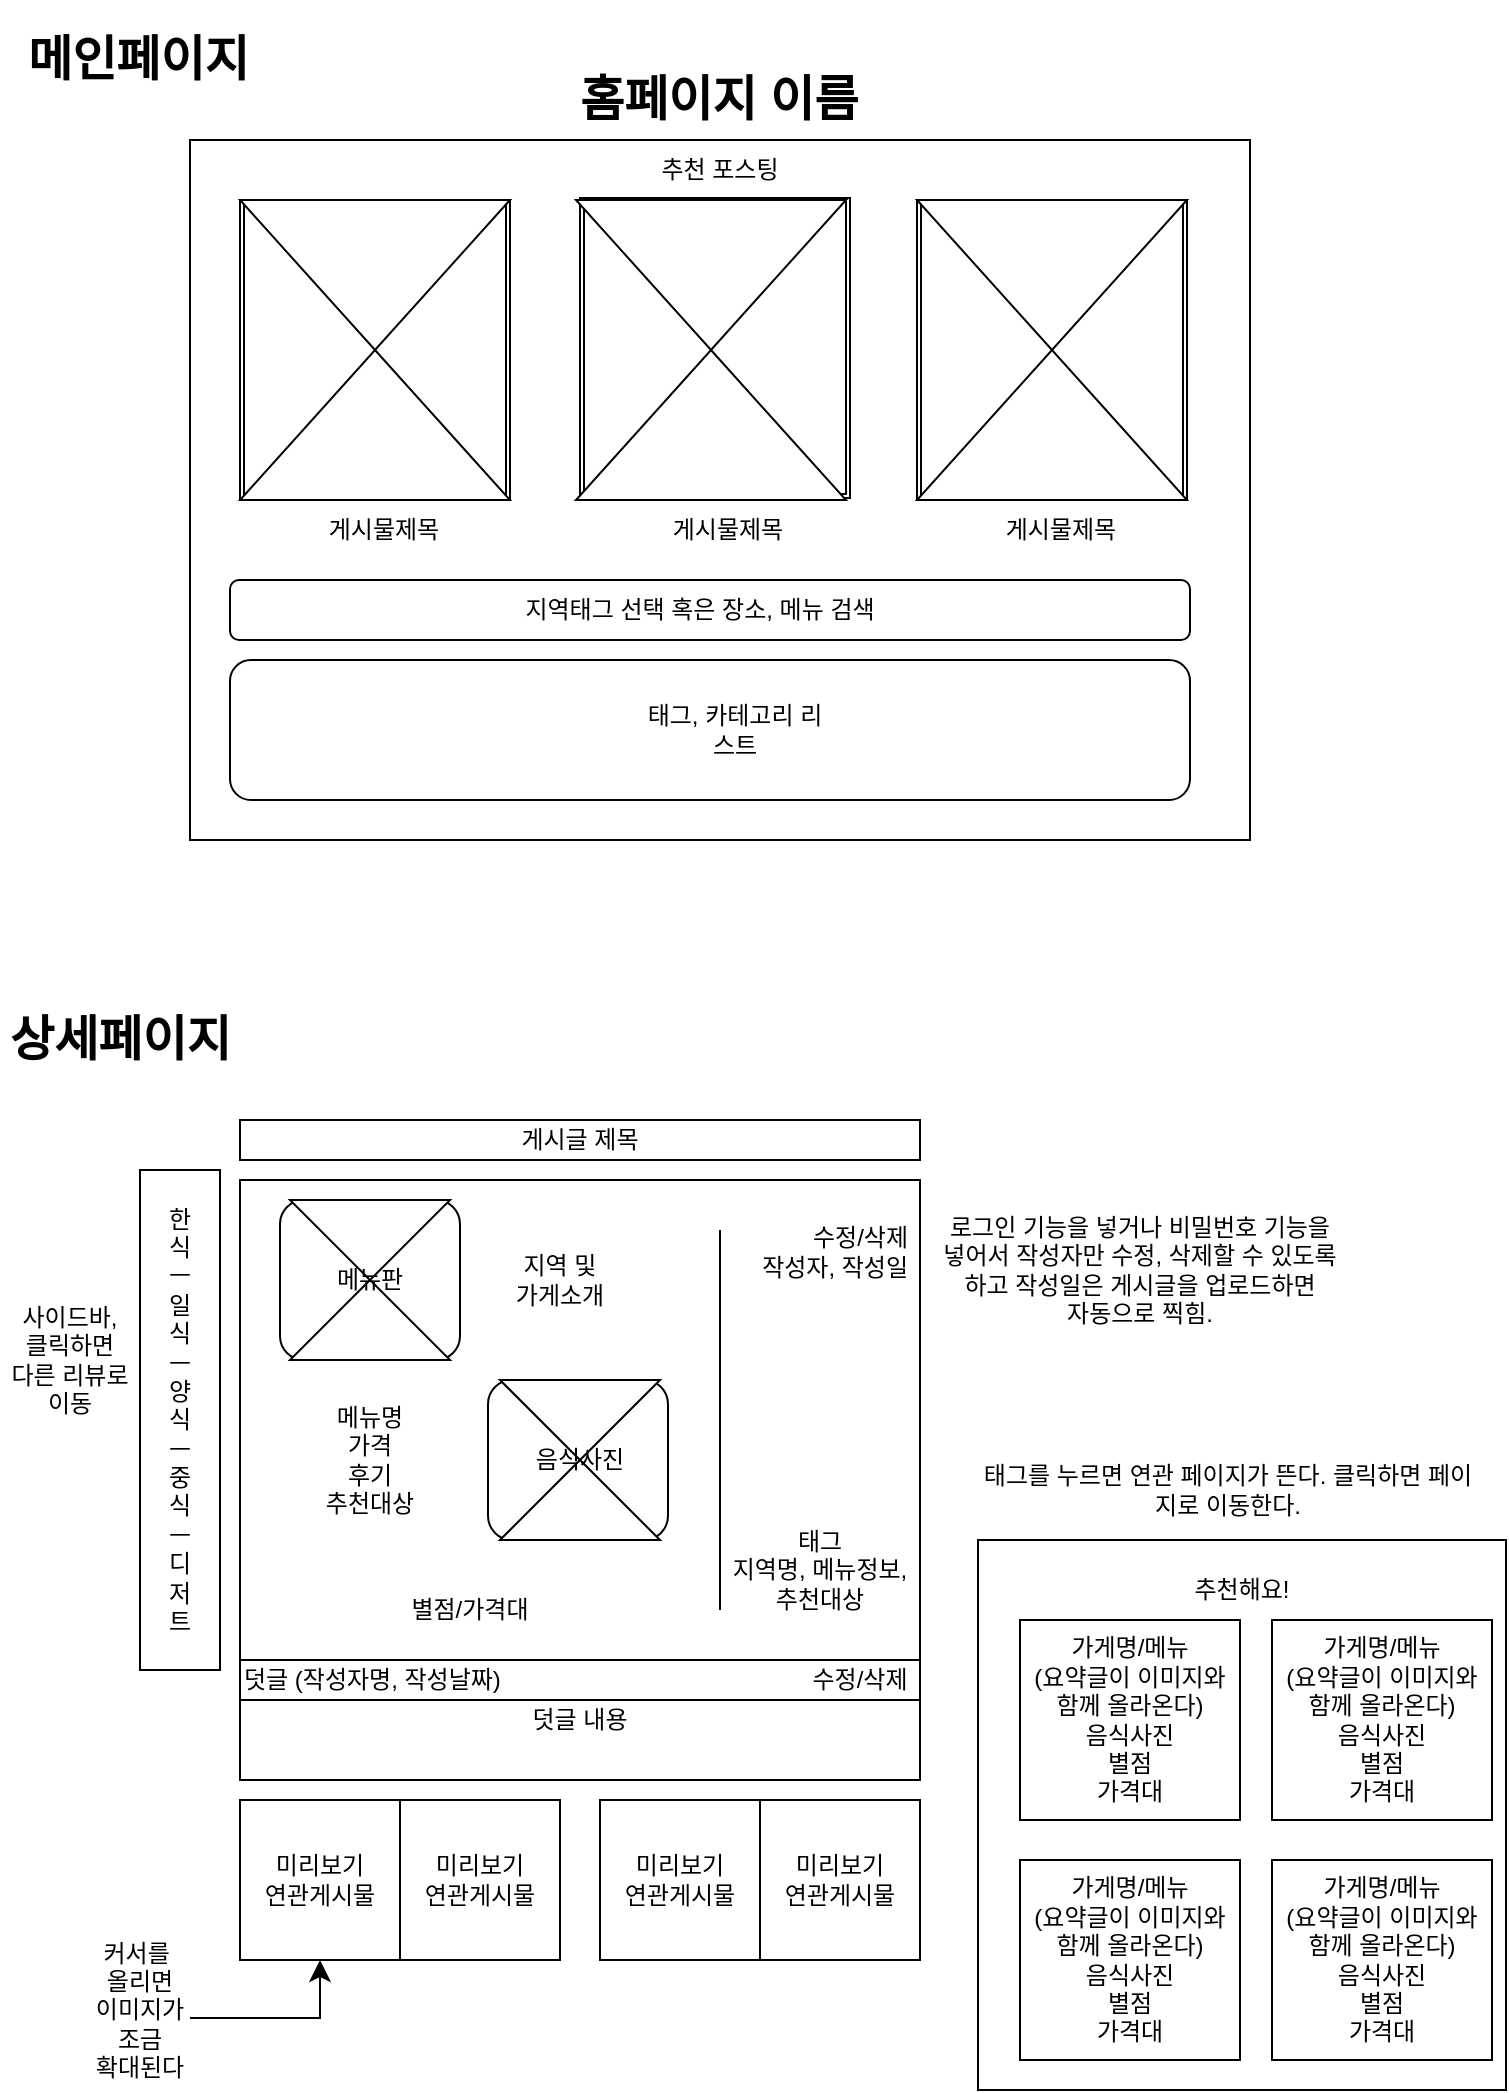 <mxfile version="22.1.17" type="github">
  <diagram name="페이지-1" id="6mVrtvFzZ4gnA3ImutVb">
    <mxGraphModel dx="1388" dy="1934" grid="1" gridSize="10" guides="1" tooltips="1" connect="1" arrows="1" fold="1" page="1" pageScale="1" pageWidth="827" pageHeight="1169" math="0" shadow="0">
      <root>
        <mxCell id="0" />
        <mxCell id="1" parent="0" />
        <mxCell id="kYVTN074ycTZ72f14qLE-35" value="" style="rounded=0;whiteSpace=wrap;html=1;" vertex="1" parent="1">
          <mxGeometry x="157" y="-560" width="340" height="240" as="geometry" />
        </mxCell>
        <mxCell id="kYVTN074ycTZ72f14qLE-36" value="" style="rounded=1;whiteSpace=wrap;html=1;" vertex="1" parent="1">
          <mxGeometry x="281" y="-460" width="90" height="80" as="geometry" />
        </mxCell>
        <mxCell id="kYVTN074ycTZ72f14qLE-37" value="" style="rounded=0;whiteSpace=wrap;html=1;" vertex="1" parent="1">
          <mxGeometry x="107" y="-565" width="40" height="250" as="geometry" />
        </mxCell>
        <mxCell id="kYVTN074ycTZ72f14qLE-38" value="한&lt;br&gt;식&lt;br&gt;ㅡ&lt;br&gt;일&lt;br&gt;식&lt;br&gt;ㅡ&lt;br&gt;양&lt;br&gt;식&lt;br&gt;ㅡ&lt;br&gt;중&lt;br&gt;식&lt;br&gt;ㅡ&lt;br&gt;디&lt;br&gt;저&lt;br&gt;트" style="text;html=1;strokeColor=none;fillColor=none;align=center;verticalAlign=middle;whiteSpace=wrap;rounded=0;" vertex="1" parent="1">
          <mxGeometry x="97" y="-455" width="60" height="30" as="geometry" />
        </mxCell>
        <mxCell id="kYVTN074ycTZ72f14qLE-39" value="게시글 제목" style="rounded=0;whiteSpace=wrap;html=1;" vertex="1" parent="1">
          <mxGeometry x="157" y="-590" width="340" height="20" as="geometry" />
        </mxCell>
        <mxCell id="kYVTN074ycTZ72f14qLE-40" value="덧글 내용" style="rounded=0;whiteSpace=wrap;html=1;" vertex="1" parent="1">
          <mxGeometry x="157" y="-320" width="340" height="60" as="geometry" />
        </mxCell>
        <mxCell id="kYVTN074ycTZ72f14qLE-41" value="덧글 (작성자명, 작성날짜)" style="rounded=0;whiteSpace=wrap;html=1;align=left;" vertex="1" parent="1">
          <mxGeometry x="157" y="-320" width="340" height="20" as="geometry" />
        </mxCell>
        <mxCell id="kYVTN074ycTZ72f14qLE-42" value="수정/삭제" style="text;html=1;strokeColor=none;fillColor=none;align=center;verticalAlign=middle;whiteSpace=wrap;rounded=0;" vertex="1" parent="1">
          <mxGeometry x="437" y="-325" width="60" height="30" as="geometry" />
        </mxCell>
        <mxCell id="kYVTN074ycTZ72f14qLE-43" value="" style="rounded=1;whiteSpace=wrap;html=1;" vertex="1" parent="1">
          <mxGeometry x="177" y="-550" width="90" height="80" as="geometry" />
        </mxCell>
        <mxCell id="kYVTN074ycTZ72f14qLE-44" value="" style="shape=collate;whiteSpace=wrap;html=1;" vertex="1" parent="1">
          <mxGeometry x="182" y="-550" width="80" height="80" as="geometry" />
        </mxCell>
        <mxCell id="kYVTN074ycTZ72f14qLE-45" value="메뉴판" style="text;html=1;strokeColor=none;fillColor=none;align=center;verticalAlign=middle;whiteSpace=wrap;rounded=0;" vertex="1" parent="1">
          <mxGeometry x="192" y="-525" width="60" height="30" as="geometry" />
        </mxCell>
        <mxCell id="kYVTN074ycTZ72f14qLE-46" value="메뉴명&lt;br&gt;가격&lt;br&gt;후기&lt;br&gt;추천대상" style="text;html=1;strokeColor=none;fillColor=none;align=center;verticalAlign=middle;whiteSpace=wrap;rounded=0;" vertex="1" parent="1">
          <mxGeometry x="192" y="-435" width="60" height="30" as="geometry" />
        </mxCell>
        <mxCell id="kYVTN074ycTZ72f14qLE-47" value="" style="shape=collate;whiteSpace=wrap;html=1;" vertex="1" parent="1">
          <mxGeometry x="287" y="-460" width="80" height="80" as="geometry" />
        </mxCell>
        <mxCell id="kYVTN074ycTZ72f14qLE-48" value="음식사진" style="text;html=1;strokeColor=none;fillColor=none;align=center;verticalAlign=middle;whiteSpace=wrap;rounded=0;" vertex="1" parent="1">
          <mxGeometry x="297" y="-435" width="60" height="30" as="geometry" />
        </mxCell>
        <mxCell id="kYVTN074ycTZ72f14qLE-49" value="지역 및 &lt;br&gt;가게소개" style="text;html=1;strokeColor=none;fillColor=none;align=center;verticalAlign=middle;whiteSpace=wrap;rounded=0;" vertex="1" parent="1">
          <mxGeometry x="287" y="-525" width="60" height="30" as="geometry" />
        </mxCell>
        <mxCell id="kYVTN074ycTZ72f14qLE-50" value="별점/가격대" style="text;html=1;strokeColor=none;fillColor=none;align=center;verticalAlign=middle;whiteSpace=wrap;rounded=0;" vertex="1" parent="1">
          <mxGeometry x="237" y="-360" width="70" height="30" as="geometry" />
        </mxCell>
        <mxCell id="kYVTN074ycTZ72f14qLE-51" value="" style="endArrow=none;html=1;rounded=0;" edge="1" parent="1">
          <mxGeometry width="50" height="50" relative="1" as="geometry">
            <mxPoint x="397" y="-345" as="sourcePoint" />
            <mxPoint x="397" y="-535" as="targetPoint" />
          </mxGeometry>
        </mxCell>
        <mxCell id="kYVTN074ycTZ72f14qLE-52" value="수정/삭제&lt;br&gt;작성자, 작성일" style="text;html=1;strokeColor=none;fillColor=none;align=right;verticalAlign=middle;whiteSpace=wrap;rounded=0;" vertex="1" parent="1">
          <mxGeometry x="403" y="-539" width="90" height="30" as="geometry" />
        </mxCell>
        <mxCell id="kYVTN074ycTZ72f14qLE-53" value="태그&lt;br&gt;지역명, 메뉴정보, 추천대상" style="text;html=1;strokeColor=none;fillColor=none;align=center;verticalAlign=middle;whiteSpace=wrap;rounded=0;" vertex="1" parent="1">
          <mxGeometry x="397" y="-380" width="100" height="30" as="geometry" />
        </mxCell>
        <mxCell id="kYVTN074ycTZ72f14qLE-54" value="미리보기&lt;br&gt;연관게시물" style="whiteSpace=wrap;html=1;aspect=fixed;" vertex="1" parent="1">
          <mxGeometry x="157" y="-250" width="80" height="80" as="geometry" />
        </mxCell>
        <mxCell id="kYVTN074ycTZ72f14qLE-55" value="미리보기&lt;br&gt;연관게시물" style="whiteSpace=wrap;html=1;aspect=fixed;" vertex="1" parent="1">
          <mxGeometry x="337" y="-250" width="80" height="80" as="geometry" />
        </mxCell>
        <mxCell id="kYVTN074ycTZ72f14qLE-56" value="미리보기&lt;br&gt;연관게시물" style="whiteSpace=wrap;html=1;aspect=fixed;" vertex="1" parent="1">
          <mxGeometry x="237" y="-250" width="80" height="80" as="geometry" />
        </mxCell>
        <mxCell id="kYVTN074ycTZ72f14qLE-57" value="미리보기&lt;br&gt;연관게시물" style="whiteSpace=wrap;html=1;aspect=fixed;" vertex="1" parent="1">
          <mxGeometry x="417" y="-250" width="80" height="80" as="geometry" />
        </mxCell>
        <mxCell id="kYVTN074ycTZ72f14qLE-82" value="" style="edgeStyle=segmentEdgeStyle;endArrow=classic;html=1;curved=0;rounded=0;endSize=8;startSize=8;entryX=0.5;entryY=1;entryDx=0;entryDy=0;" edge="1" parent="1" target="kYVTN074ycTZ72f14qLE-54">
          <mxGeometry width="50" height="50" relative="1" as="geometry">
            <mxPoint x="147" y="-141" as="sourcePoint" />
            <mxPoint x="117" y="-141" as="targetPoint" />
            <Array as="points">
              <mxPoint x="132" y="-141" />
              <mxPoint x="197" y="-141" />
            </Array>
          </mxGeometry>
        </mxCell>
        <mxCell id="kYVTN074ycTZ72f14qLE-83" value="커서를&amp;nbsp;&lt;br&gt;올리면&lt;br&gt;이미지가&lt;br&gt;조금&lt;br&gt;확대된다" style="text;html=1;strokeColor=none;fillColor=none;align=center;verticalAlign=middle;whiteSpace=wrap;rounded=0;" vertex="1" parent="1">
          <mxGeometry x="77" y="-160" width="60" height="30" as="geometry" />
        </mxCell>
        <mxCell id="kYVTN074ycTZ72f14qLE-85" value="사이드바,&lt;br&gt;클릭하면&lt;br&gt;다른 리뷰로&lt;br&gt;이동" style="text;html=1;strokeColor=none;fillColor=none;align=center;verticalAlign=middle;whiteSpace=wrap;rounded=0;" vertex="1" parent="1">
          <mxGeometry x="37" y="-485" width="70" height="30" as="geometry" />
        </mxCell>
        <mxCell id="kYVTN074ycTZ72f14qLE-87" value="로그인 기능을 넣거나 비밀번호 기능을&lt;br&gt;넣어서 작성자만 수정, 삭제할 수 있도록&lt;br&gt;하고 작성일은 게시글을 업로드하면&lt;br&gt;자동으로 찍힘." style="text;html=1;strokeColor=none;fillColor=none;align=center;verticalAlign=middle;whiteSpace=wrap;rounded=0;" vertex="1" parent="1">
          <mxGeometry x="497" y="-530" width="220" height="30" as="geometry" />
        </mxCell>
        <mxCell id="kYVTN074ycTZ72f14qLE-88" value="&lt;h1&gt;상세페이지&lt;/h1&gt;" style="text;html=1;strokeColor=none;fillColor=none;spacing=5;spacingTop=-20;whiteSpace=wrap;overflow=hidden;rounded=0;" vertex="1" parent="1">
          <mxGeometry x="37" y="-650" width="190" height="40" as="geometry" />
        </mxCell>
        <mxCell id="kYVTN074ycTZ72f14qLE-89" value="" style="rounded=0;whiteSpace=wrap;html=1;" vertex="1" parent="1">
          <mxGeometry x="132" y="-1080" width="530" height="350" as="geometry" />
        </mxCell>
        <mxCell id="kYVTN074ycTZ72f14qLE-90" value="&lt;h1&gt;메인페이지&lt;/h1&gt;" style="text;html=1;strokeColor=none;fillColor=none;spacing=5;spacingTop=-20;whiteSpace=wrap;overflow=hidden;rounded=0;" vertex="1" parent="1">
          <mxGeometry x="46" y="-1140" width="146" height="40" as="geometry" />
        </mxCell>
        <mxCell id="kYVTN074ycTZ72f14qLE-91" value="&lt;h1&gt;홈페이지 이름&lt;/h1&gt;" style="text;html=1;strokeColor=none;fillColor=none;spacing=5;spacingTop=-20;whiteSpace=wrap;overflow=hidden;rounded=0;" vertex="1" parent="1">
          <mxGeometry x="322" y="-1120" width="190" height="40" as="geometry" />
        </mxCell>
        <mxCell id="kYVTN074ycTZ72f14qLE-95" value="" style="shape=ext;double=1;rounded=0;whiteSpace=wrap;html=1;" vertex="1" parent="1">
          <mxGeometry x="157" y="-1050" width="135" height="150" as="geometry" />
        </mxCell>
        <mxCell id="kYVTN074ycTZ72f14qLE-93" value="" style="shape=collate;whiteSpace=wrap;html=1;" vertex="1" parent="1">
          <mxGeometry x="157" y="-1050" width="135" height="150" as="geometry" />
        </mxCell>
        <mxCell id="kYVTN074ycTZ72f14qLE-94" value="게시물제목" style="text;html=1;strokeColor=none;fillColor=none;align=center;verticalAlign=middle;whiteSpace=wrap;rounded=0;" vertex="1" parent="1">
          <mxGeometry x="194.5" y="-900" width="67.5" height="30" as="geometry" />
        </mxCell>
        <mxCell id="kYVTN074ycTZ72f14qLE-99" value="" style="shape=ext;double=1;rounded=0;whiteSpace=wrap;html=1;" vertex="1" parent="1">
          <mxGeometry x="327" y="-1051" width="135" height="150" as="geometry" />
        </mxCell>
        <mxCell id="kYVTN074ycTZ72f14qLE-100" value="" style="shape=collate;whiteSpace=wrap;html=1;" vertex="1" parent="1">
          <mxGeometry x="325" y="-1050" width="135" height="150" as="geometry" />
        </mxCell>
        <mxCell id="kYVTN074ycTZ72f14qLE-101" value="게시물제목" style="text;html=1;strokeColor=none;fillColor=none;align=center;verticalAlign=middle;whiteSpace=wrap;rounded=0;" vertex="1" parent="1">
          <mxGeometry x="368.5" y="-900" width="63.5" height="30" as="geometry" />
        </mxCell>
        <mxCell id="kYVTN074ycTZ72f14qLE-102" value="" style="shape=ext;double=1;rounded=0;whiteSpace=wrap;html=1;" vertex="1" parent="1">
          <mxGeometry x="495.5" y="-1050" width="135" height="150" as="geometry" />
        </mxCell>
        <mxCell id="kYVTN074ycTZ72f14qLE-103" value="" style="shape=collate;whiteSpace=wrap;html=1;" vertex="1" parent="1">
          <mxGeometry x="495.5" y="-1050" width="135" height="150" as="geometry" />
        </mxCell>
        <mxCell id="kYVTN074ycTZ72f14qLE-104" value="게시물제목" style="text;html=1;strokeColor=none;fillColor=none;align=center;verticalAlign=middle;whiteSpace=wrap;rounded=0;" vertex="1" parent="1">
          <mxGeometry x="533" y="-900" width="69" height="30" as="geometry" />
        </mxCell>
        <mxCell id="kYVTN074ycTZ72f14qLE-105" value="" style="rounded=1;whiteSpace=wrap;html=1;" vertex="1" parent="1">
          <mxGeometry x="152" y="-860" width="480" height="30" as="geometry" />
        </mxCell>
        <mxCell id="kYVTN074ycTZ72f14qLE-106" value="지역태그 선택 혹은 장소, 메뉴 검색" style="text;html=1;strokeColor=none;fillColor=none;align=center;verticalAlign=middle;whiteSpace=wrap;rounded=0;" vertex="1" parent="1">
          <mxGeometry x="277" y="-860" width="220" height="30" as="geometry" />
        </mxCell>
        <mxCell id="kYVTN074ycTZ72f14qLE-107" value="Text" style="text;html=1;strokeColor=none;fillColor=none;align=center;verticalAlign=middle;whiteSpace=wrap;rounded=0;" vertex="1" parent="1">
          <mxGeometry x="392" y="-830" width="60" height="30" as="geometry" />
        </mxCell>
        <mxCell id="kYVTN074ycTZ72f14qLE-108" value="" style="rounded=1;whiteSpace=wrap;html=1;" vertex="1" parent="1">
          <mxGeometry x="152" y="-820" width="480" height="70" as="geometry" />
        </mxCell>
        <mxCell id="kYVTN074ycTZ72f14qLE-109" value="태그, 카테고리 리스트" style="text;html=1;strokeColor=none;fillColor=none;align=center;verticalAlign=middle;whiteSpace=wrap;rounded=0;" vertex="1" parent="1">
          <mxGeometry x="357" y="-800" width="95" height="30" as="geometry" />
        </mxCell>
        <mxCell id="kYVTN074ycTZ72f14qLE-110" value="추천 포스팅" style="text;html=1;strokeColor=none;fillColor=none;align=center;verticalAlign=middle;whiteSpace=wrap;rounded=0;" vertex="1" parent="1">
          <mxGeometry x="357" y="-1080" width="80" height="30" as="geometry" />
        </mxCell>
        <mxCell id="kYVTN074ycTZ72f14qLE-111" value="" style="rounded=0;whiteSpace=wrap;html=1;" vertex="1" parent="1">
          <mxGeometry x="526" y="-380" width="264" height="275" as="geometry" />
        </mxCell>
        <mxCell id="kYVTN074ycTZ72f14qLE-112" value="태그를 누르면 연관 페이지가 뜬다. 클릭하면 페이지로 이동한다." style="text;html=1;strokeColor=none;fillColor=none;align=center;verticalAlign=middle;whiteSpace=wrap;rounded=0;" vertex="1" parent="1">
          <mxGeometry x="526" y="-420" width="250" height="30" as="geometry" />
        </mxCell>
        <mxCell id="kYVTN074ycTZ72f14qLE-113" value="가게명/메뉴&lt;br&gt;(요약글이 이미지와 함께 올라온다)&lt;br&gt;음식사진&lt;br&gt;별점&lt;br&gt;가격대" style="rounded=0;whiteSpace=wrap;html=1;" vertex="1" parent="1">
          <mxGeometry x="547" y="-340" width="110" height="100" as="geometry" />
        </mxCell>
        <mxCell id="kYVTN074ycTZ72f14qLE-114" value="가게명/메뉴&lt;br&gt;(요약글이 이미지와 함께 올라온다)&lt;br&gt;음식사진&lt;br&gt;별점&lt;br&gt;가격대" style="rounded=0;whiteSpace=wrap;html=1;" vertex="1" parent="1">
          <mxGeometry x="673" y="-340" width="110" height="100" as="geometry" />
        </mxCell>
        <mxCell id="kYVTN074ycTZ72f14qLE-115" value="가게명/메뉴&lt;br&gt;(요약글이 이미지와 함께 올라온다)&lt;br&gt;음식사진&lt;br&gt;별점&lt;br&gt;가격대" style="rounded=0;whiteSpace=wrap;html=1;" vertex="1" parent="1">
          <mxGeometry x="673" y="-220" width="110" height="100" as="geometry" />
        </mxCell>
        <mxCell id="kYVTN074ycTZ72f14qLE-116" value="가게명/메뉴&lt;br&gt;(요약글이 이미지와 함께 올라온다)&lt;br&gt;음식사진&lt;br&gt;별점&lt;br&gt;가격대" style="rounded=0;whiteSpace=wrap;html=1;" vertex="1" parent="1">
          <mxGeometry x="547" y="-220" width="110" height="100" as="geometry" />
        </mxCell>
        <mxCell id="kYVTN074ycTZ72f14qLE-117" value="추천해요!" style="text;html=1;strokeColor=none;fillColor=none;align=center;verticalAlign=middle;whiteSpace=wrap;rounded=0;" vertex="1" parent="1">
          <mxGeometry x="628" y="-370" width="60" height="30" as="geometry" />
        </mxCell>
      </root>
    </mxGraphModel>
  </diagram>
</mxfile>
